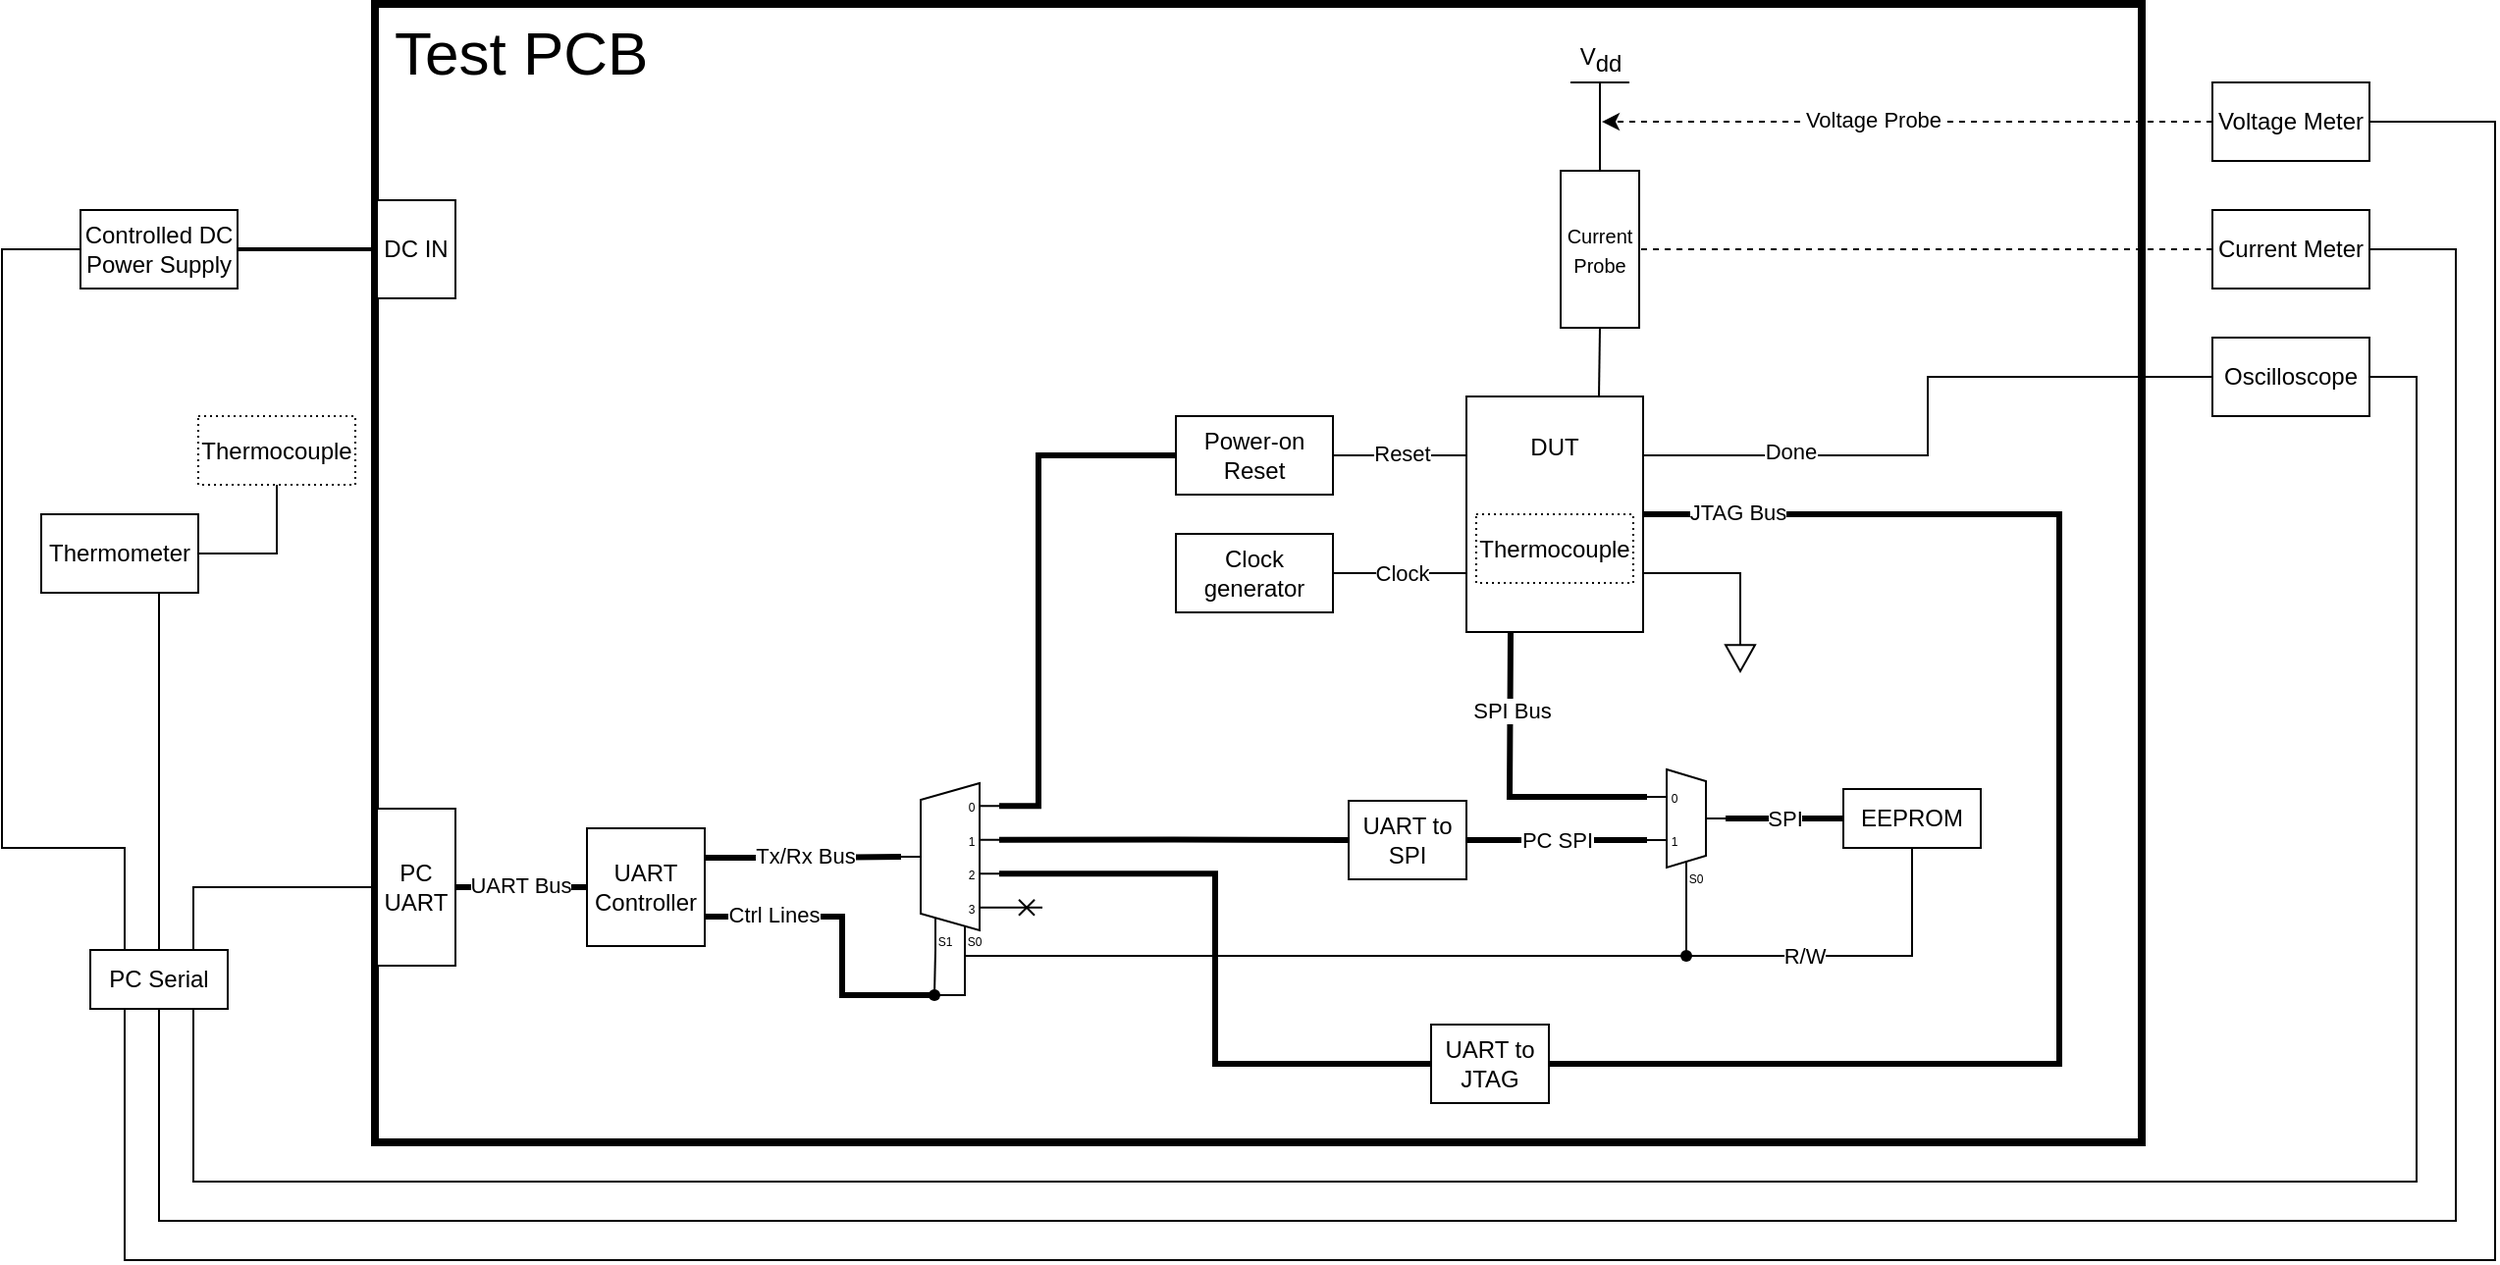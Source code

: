 <mxfile version="24.7.1" type="device">
  <diagram name="Page-1" id="jdsrJKQQJvrj5TsC79xN">
    <mxGraphModel dx="1562" dy="818" grid="1" gridSize="10" guides="1" tooltips="1" connect="1" arrows="1" fold="1" page="1" pageScale="1" pageWidth="1654" pageHeight="1169" math="0" shadow="0">
      <root>
        <mxCell id="0" />
        <mxCell id="1" parent="0" />
        <mxCell id="AhyQFol9iE1XHPI1_2-C-85" value="&lt;div style=&quot;font-size: 31px; padding-left: 8px;&quot;&gt;Test PCB&lt;/div&gt;&lt;div style=&quot;font-size: 31px;&quot;&gt;&lt;br style=&quot;font-size: 31px;&quot;&gt;&lt;/div&gt;" style="rounded=0;whiteSpace=wrap;html=1;verticalAlign=top;align=left;fontSize=31;strokeWidth=4;perimeterSpacing=0;" parent="1" vertex="1">
          <mxGeometry x="440" y="270" width="900" height="580" as="geometry" />
        </mxCell>
        <mxCell id="tseDFiqmj2iWgsH7JX1f-3" value="" style="shadow=0;dashed=0;align=center;html=1;strokeWidth=1;shape=mxgraph.electrical.abstract.mux2;whiteSpace=wrap;" parent="1" vertex="1">
          <mxGeometry x="1088" y="660" width="40" height="60" as="geometry" />
        </mxCell>
        <mxCell id="AhyQFol9iE1XHPI1_2-C-49" style="edgeStyle=orthogonalEdgeStyle;rounded=0;orthogonalLoop=1;jettySize=auto;html=1;exitX=1;exitY=0.507;exitDx=0;exitDy=3;exitPerimeter=0;entryX=0;entryY=0.5;entryDx=0;entryDy=0;endArrow=none;endFill=0;strokeWidth=3;" parent="1" source="tseDFiqmj2iWgsH7JX1f-4" target="AhyQFol9iE1XHPI1_2-C-50" edge="1">
          <mxGeometry relative="1" as="geometry">
            <mxPoint x="788" y="810" as="targetPoint" />
          </mxGeometry>
        </mxCell>
        <mxCell id="AhyQFol9iE1XHPI1_2-C-79" style="edgeStyle=orthogonalEdgeStyle;rounded=0;orthogonalLoop=1;jettySize=auto;html=1;exitX=0.45;exitY=1;exitDx=10;exitDy=0;exitPerimeter=0;entryX=0.7;entryY=0.7;entryDx=0;entryDy=0;entryPerimeter=0;endArrow=none;endFill=0;" parent="1" source="tseDFiqmj2iWgsH7JX1f-4" target="AhyQFol9iE1XHPI1_2-C-58" edge="1">
          <mxGeometry relative="1" as="geometry">
            <mxPoint x="741" y="780" as="targetPoint" />
            <Array as="points">
              <mxPoint x="741" y="775" />
            </Array>
          </mxGeometry>
        </mxCell>
        <mxCell id="AhyQFol9iE1XHPI1_2-C-89" style="edgeStyle=orthogonalEdgeStyle;rounded=0;orthogonalLoop=1;jettySize=auto;html=1;exitX=1;exitY=0.71;exitDx=0;exitDy=3;exitPerimeter=0;endArrow=cross;endFill=0;" parent="1" source="tseDFiqmj2iWgsH7JX1f-4" edge="1">
          <mxGeometry relative="1" as="geometry">
            <mxPoint x="780" y="730" as="targetPoint" />
          </mxGeometry>
        </mxCell>
        <mxCell id="tseDFiqmj2iWgsH7JX1f-4" value="" style="shadow=0;dashed=0;align=center;html=1;strokeWidth=1;shape=mxgraph.electrical.abstract.mux2;operation=demux;whiteSpace=wrap;selectorPins=2;" parent="1" vertex="1">
          <mxGeometry x="708" y="667" width="50" height="85" as="geometry" />
        </mxCell>
        <mxCell id="tseDFiqmj2iWgsH7JX1f-11" style="edgeStyle=orthogonalEdgeStyle;rounded=0;orthogonalLoop=1;jettySize=auto;html=1;exitX=0;exitY=0.75;exitDx=0;exitDy=0;endArrow=none;endFill=0;" parent="1" source="tseDFiqmj2iWgsH7JX1f-8" edge="1">
          <mxGeometry relative="1" as="geometry">
            <mxPoint x="898" y="560" as="targetPoint" />
          </mxGeometry>
        </mxCell>
        <mxCell id="tseDFiqmj2iWgsH7JX1f-13" value="&lt;div&gt;Clock&lt;/div&gt;" style="edgeLabel;html=1;align=center;verticalAlign=middle;resizable=1;points=[];movable=1;rotatable=1;deletable=1;editable=1;locked=0;connectable=1;" parent="tseDFiqmj2iWgsH7JX1f-11" vertex="1" connectable="0">
          <mxGeometry x="0.15" y="-2" relative="1" as="geometry">
            <mxPoint x="23" y="1" as="offset" />
          </mxGeometry>
        </mxCell>
        <mxCell id="AhyQFol9iE1XHPI1_2-C-1" style="edgeStyle=orthogonalEdgeStyle;rounded=0;orthogonalLoop=1;jettySize=auto;html=1;exitX=1;exitY=0.25;exitDx=0;exitDy=0;endArrow=none;endFill=0;entryX=0;entryY=0.5;entryDx=0;entryDy=0;" parent="1" source="tseDFiqmj2iWgsH7JX1f-8" target="AhyQFol9iE1XHPI1_2-C-93" edge="1">
          <mxGeometry relative="1" as="geometry">
            <mxPoint x="1198" y="500" as="targetPoint" />
          </mxGeometry>
        </mxCell>
        <mxCell id="AhyQFol9iE1XHPI1_2-C-2" value="Done" style="edgeLabel;html=1;align=center;verticalAlign=middle;resizable=1;points=[];movable=1;rotatable=1;deletable=1;editable=1;locked=0;connectable=1;" parent="AhyQFol9iE1XHPI1_2-C-1" connectable="0" vertex="1">
          <mxGeometry x="-0.095" y="-2" relative="1" as="geometry">
            <mxPoint x="-72" y="2" as="offset" />
          </mxGeometry>
        </mxCell>
        <mxCell id="AhyQFol9iE1XHPI1_2-C-12" style="edgeStyle=orthogonalEdgeStyle;rounded=0;orthogonalLoop=1;jettySize=auto;html=1;exitX=1;exitY=0.5;exitDx=0;exitDy=0;endArrow=none;endFill=0;strokeWidth=3;entryX=1;entryY=0.5;entryDx=0;entryDy=0;" parent="1" source="tseDFiqmj2iWgsH7JX1f-8" target="AhyQFol9iE1XHPI1_2-C-50" edge="1">
          <mxGeometry relative="1" as="geometry">
            <mxPoint x="1298" y="620" as="targetPoint" />
            <Array as="points">
              <mxPoint x="1298" y="530" />
              <mxPoint x="1298" y="810" />
            </Array>
          </mxGeometry>
        </mxCell>
        <mxCell id="AhyQFol9iE1XHPI1_2-C-51" value="JTAG Bus" style="edgeLabel;html=1;align=center;verticalAlign=middle;resizable=0;points=[];" parent="AhyQFol9iE1XHPI1_2-C-12" connectable="0" vertex="1">
          <mxGeometry x="-0.835" y="1" relative="1" as="geometry">
            <mxPoint x="-14" as="offset" />
          </mxGeometry>
        </mxCell>
        <mxCell id="AhyQFol9iE1XHPI1_2-C-17" style="edgeStyle=elbowEdgeStyle;rounded=0;orthogonalLoop=1;jettySize=auto;html=1;exitX=0.25;exitY=1;exitDx=0;exitDy=0;endArrow=none;endFill=0;strokeWidth=3;entryX=0;entryY=0.183;entryDx=0;entryDy=3;entryPerimeter=0;" parent="1" source="tseDFiqmj2iWgsH7JX1f-8" target="tseDFiqmj2iWgsH7JX1f-3" edge="1">
          <mxGeometry relative="1" as="geometry">
            <mxPoint x="1018" y="710" as="targetPoint" />
            <Array as="points">
              <mxPoint x="1018" y="650" />
            </Array>
          </mxGeometry>
        </mxCell>
        <mxCell id="AhyQFol9iE1XHPI1_2-C-18" value="SPI Bus" style="edgeLabel;html=1;align=center;verticalAlign=middle;resizable=0;points=[];rotation=0;" parent="AhyQFol9iE1XHPI1_2-C-17" connectable="0" vertex="1">
          <mxGeometry x="0.376" relative="1" as="geometry">
            <mxPoint x="-21" y="-44" as="offset" />
          </mxGeometry>
        </mxCell>
        <mxCell id="tseDFiqmj2iWgsH7JX1f-8" value="DUT" style="rounded=0;whiteSpace=wrap;html=1;verticalAlign=top;spacingTop=12;" parent="1" vertex="1">
          <mxGeometry x="996" y="470" width="90" height="120" as="geometry" />
        </mxCell>
        <mxCell id="tseDFiqmj2iWgsH7JX1f-12" value="&lt;div&gt;Clock generator&lt;/div&gt;" style="rounded=0;whiteSpace=wrap;html=1;" parent="1" vertex="1">
          <mxGeometry x="848" y="540" width="80" height="40" as="geometry" />
        </mxCell>
        <mxCell id="AhyQFol9iE1XHPI1_2-C-42" style="edgeStyle=orthogonalEdgeStyle;rounded=0;orthogonalLoop=1;jettySize=auto;html=1;exitX=0;exitY=0.5;exitDx=0;exitDy=0;entryX=1;entryY=0.101;entryDx=0;entryDy=3;entryPerimeter=0;endArrow=none;endFill=0;strokeWidth=3;" parent="1" edge="1">
          <mxGeometry relative="1" as="geometry">
            <mxPoint x="758" y="678.625" as="targetPoint" />
            <mxPoint x="848" y="500" as="sourcePoint" />
            <Array as="points">
              <mxPoint x="778" y="500" />
              <mxPoint x="778" y="679" />
            </Array>
          </mxGeometry>
        </mxCell>
        <mxCell id="tseDFiqmj2iWgsH7JX1f-16" value="&lt;div&gt;Power-on Reset&lt;br&gt;&lt;/div&gt;" style="rounded=0;whiteSpace=wrap;html=1;" parent="1" vertex="1">
          <mxGeometry x="848" y="480" width="80" height="40" as="geometry" />
        </mxCell>
        <mxCell id="tseDFiqmj2iWgsH7JX1f-17" style="edgeStyle=orthogonalEdgeStyle;rounded=0;orthogonalLoop=1;jettySize=auto;html=1;exitX=1;exitY=0.5;exitDx=0;exitDy=0;entryX=0;entryY=0.25;entryDx=0;entryDy=0;endArrow=none;endFill=0;" parent="1" source="tseDFiqmj2iWgsH7JX1f-16" target="tseDFiqmj2iWgsH7JX1f-8" edge="1">
          <mxGeometry relative="1" as="geometry" />
        </mxCell>
        <mxCell id="tseDFiqmj2iWgsH7JX1f-18" value="Reset" style="edgeLabel;html=1;align=center;verticalAlign=middle;resizable=1;points=[];movable=1;rotatable=1;deletable=1;editable=1;locked=0;connectable=1;" parent="tseDFiqmj2iWgsH7JX1f-17" vertex="1" connectable="0">
          <mxGeometry x="0.64" relative="1" as="geometry">
            <mxPoint x="-21" y="-1" as="offset" />
          </mxGeometry>
        </mxCell>
        <mxCell id="AhyQFol9iE1XHPI1_2-C-109" style="edgeStyle=orthogonalEdgeStyle;rounded=0;orthogonalLoop=1;jettySize=auto;html=1;exitX=0.5;exitY=0;exitDx=0;exitDy=0;exitPerimeter=0;entryX=0.5;entryY=0;entryDx=0;entryDy=0;endArrow=none;endFill=0;" parent="1" source="AhyQFol9iE1XHPI1_2-C-4" target="AhyQFol9iE1XHPI1_2-C-108" edge="1">
          <mxGeometry relative="1" as="geometry" />
        </mxCell>
        <mxCell id="AhyQFol9iE1XHPI1_2-C-4" value="V&lt;sub style=&quot;font-size: 12px;&quot;&gt;dd&lt;/sub&gt;" style="verticalLabelPosition=top;verticalAlign=bottom;shape=mxgraph.electrical.signal_sources.vdd;shadow=0;dashed=0;align=center;strokeWidth=1;fontSize=12;html=1;flipV=1;" parent="1" vertex="1">
          <mxGeometry x="1049" y="310" width="30" height="30" as="geometry" />
        </mxCell>
        <mxCell id="AhyQFol9iE1XHPI1_2-C-9" style="edgeStyle=orthogonalEdgeStyle;rounded=0;orthogonalLoop=1;jettySize=auto;html=1;exitX=0.5;exitY=0;exitDx=0;exitDy=0;exitPerimeter=0;entryX=1;entryY=0.75;entryDx=0;entryDy=0;endArrow=none;endFill=0;" parent="1" source="AhyQFol9iE1XHPI1_2-C-6" target="tseDFiqmj2iWgsH7JX1f-8" edge="1">
          <mxGeometry relative="1" as="geometry" />
        </mxCell>
        <mxCell id="AhyQFol9iE1XHPI1_2-C-6" value="" style="pointerEvents=1;verticalLabelPosition=bottom;shadow=0;dashed=0;align=center;html=1;verticalAlign=top;shape=mxgraph.electrical.signal_sources.signal_ground;" parent="1" vertex="1">
          <mxGeometry x="1128" y="590" width="15" height="20" as="geometry" />
        </mxCell>
        <mxCell id="AhyQFol9iE1XHPI1_2-C-19" value="&lt;div&gt;EEPROM&lt;/div&gt;" style="rounded=0;whiteSpace=wrap;html=1;" parent="1" vertex="1">
          <mxGeometry x="1188" y="670" width="70" height="30" as="geometry" />
        </mxCell>
        <mxCell id="AhyQFol9iE1XHPI1_2-C-21" value="SPI" style="edgeStyle=elbowEdgeStyle;rounded=0;orthogonalLoop=1;jettySize=auto;html=1;exitX=0;exitY=0.5;exitDx=0;exitDy=0;entryX=1;entryY=0.5;entryDx=0;entryDy=-5;entryPerimeter=0;endArrow=none;endFill=0;strokeWidth=3;elbow=vertical;" parent="1" source="AhyQFol9iE1XHPI1_2-C-19" target="tseDFiqmj2iWgsH7JX1f-3" edge="1">
          <mxGeometry relative="1" as="geometry" />
        </mxCell>
        <mxCell id="AhyQFol9iE1XHPI1_2-C-24" value="&lt;div&gt;UART to SPI&lt;br&gt;&lt;/div&gt;" style="rounded=0;whiteSpace=wrap;html=1;" parent="1" vertex="1">
          <mxGeometry x="936" y="676" width="60" height="40" as="geometry" />
        </mxCell>
        <mxCell id="AhyQFol9iE1XHPI1_2-C-25" value="PC SPI" style="edgeStyle=elbowEdgeStyle;rounded=0;orthogonalLoop=1;jettySize=auto;html=1;exitX=1;exitY=0.5;exitDx=0;exitDy=0;entryX=0;entryY=0.55;entryDx=0;entryDy=3;entryPerimeter=0;endArrow=none;endFill=0;strokeWidth=3;elbow=vertical;" parent="1" source="AhyQFol9iE1XHPI1_2-C-24" target="tseDFiqmj2iWgsH7JX1f-3" edge="1">
          <mxGeometry relative="1" as="geometry" />
        </mxCell>
        <mxCell id="AhyQFol9iE1XHPI1_2-C-35" value="" style="shape=waypoint;sketch=0;fillStyle=solid;size=6;pointerEvents=1;points=[];fillColor=none;resizable=0;rotatable=0;perimeter=centerPerimeter;snapToPoint=1;" parent="1" vertex="1">
          <mxGeometry x="1098" y="745" width="20" height="20" as="geometry" />
        </mxCell>
        <mxCell id="AhyQFol9iE1XHPI1_2-C-36" style="edgeStyle=orthogonalEdgeStyle;rounded=0;orthogonalLoop=1;jettySize=auto;html=1;exitX=0.5;exitY=1;exitDx=0;exitDy=0;entryX=0.65;entryY=0.85;entryDx=0;entryDy=0;entryPerimeter=0;endArrow=none;endFill=0;" parent="1" source="AhyQFol9iE1XHPI1_2-C-19" target="AhyQFol9iE1XHPI1_2-C-35" edge="1">
          <mxGeometry relative="1" as="geometry">
            <Array as="points">
              <mxPoint x="1223" y="755" />
            </Array>
          </mxGeometry>
        </mxCell>
        <mxCell id="AhyQFol9iE1XHPI1_2-C-40" value="R/W" style="edgeLabel;html=1;align=center;verticalAlign=middle;resizable=0;points=[];" parent="AhyQFol9iE1XHPI1_2-C-36" connectable="0" vertex="1">
          <mxGeometry x="0.224" y="-1" relative="1" as="geometry">
            <mxPoint x="-6" y="1" as="offset" />
          </mxGeometry>
        </mxCell>
        <mxCell id="AhyQFol9iE1XHPI1_2-C-38" style="edgeStyle=orthogonalEdgeStyle;rounded=0;orthogonalLoop=1;jettySize=auto;html=1;exitX=0.25;exitY=1;exitDx=10;exitDy=0;exitPerimeter=0;entryX=0.35;entryY=0;entryDx=0;entryDy=0;entryPerimeter=0;endArrow=none;endFill=0;" parent="1" source="tseDFiqmj2iWgsH7JX1f-3" target="AhyQFol9iE1XHPI1_2-C-35" edge="1">
          <mxGeometry relative="1" as="geometry" />
        </mxCell>
        <mxCell id="AhyQFol9iE1XHPI1_2-C-47" style="edgeStyle=orthogonalEdgeStyle;rounded=0;orthogonalLoop=1;jettySize=auto;html=1;exitX=1;exitY=0.304;exitDx=0;exitDy=3;exitPerimeter=0;entryX=0;entryY=0.5;entryDx=0;entryDy=0;endArrow=none;endFill=0;strokeWidth=3;" parent="1" source="tseDFiqmj2iWgsH7JX1f-4" target="AhyQFol9iE1XHPI1_2-C-24" edge="1">
          <mxGeometry relative="1" as="geometry">
            <mxPoint x="888" y="696" as="targetPoint" />
            <Array as="points" />
          </mxGeometry>
        </mxCell>
        <mxCell id="AhyQFol9iE1XHPI1_2-C-50" value="&lt;div&gt;UART to JTAG&lt;br&gt;&lt;/div&gt;" style="rounded=0;whiteSpace=wrap;html=1;" parent="1" vertex="1">
          <mxGeometry x="978" y="790" width="60" height="40" as="geometry" />
        </mxCell>
        <mxCell id="AhyQFol9iE1XHPI1_2-C-82" style="edgeStyle=orthogonalEdgeStyle;rounded=0;orthogonalLoop=1;jettySize=auto;html=1;exitX=0;exitY=0.5;exitDx=0;exitDy=0;endArrow=none;endFill=0;strokeWidth=3;entryX=1;entryY=0.5;entryDx=0;entryDy=0;" parent="1" source="AhyQFol9iE1XHPI1_2-C-54" target="AhyQFol9iE1XHPI1_2-C-84" edge="1">
          <mxGeometry relative="1" as="geometry">
            <mxPoint x="438" y="720" as="targetPoint" />
          </mxGeometry>
        </mxCell>
        <mxCell id="AhyQFol9iE1XHPI1_2-C-83" value="UART Bus" style="edgeLabel;html=1;align=center;verticalAlign=middle;resizable=0;points=[];" parent="AhyQFol9iE1XHPI1_2-C-82" connectable="0" vertex="1">
          <mxGeometry x="0.05" y="1" relative="1" as="geometry">
            <mxPoint x="1" y="-2" as="offset" />
          </mxGeometry>
        </mxCell>
        <mxCell id="AhyQFol9iE1XHPI1_2-C-54" value="&lt;div&gt;UART&lt;/div&gt;&lt;div&gt;Controller&lt;br&gt;&lt;/div&gt;" style="rounded=0;whiteSpace=wrap;html=1;" parent="1" vertex="1">
          <mxGeometry x="548" y="690" width="60" height="60" as="geometry" />
        </mxCell>
        <mxCell id="AhyQFol9iE1XHPI1_2-C-55" style="edgeStyle=orthogonalEdgeStyle;rounded=0;orthogonalLoop=1;jettySize=auto;html=1;exitX=1;exitY=0.25;exitDx=0;exitDy=0;entryX=0;entryY=0.441;entryDx=0;entryDy=0;entryPerimeter=0;endArrow=none;endFill=0;strokeWidth=3;" parent="1" source="AhyQFol9iE1XHPI1_2-C-54" target="tseDFiqmj2iWgsH7JX1f-4" edge="1">
          <mxGeometry relative="1" as="geometry" />
        </mxCell>
        <mxCell id="AhyQFol9iE1XHPI1_2-C-56" value="Tx/Rx Bus" style="edgeLabel;html=1;align=center;verticalAlign=middle;resizable=0;points=[];" parent="AhyQFol9iE1XHPI1_2-C-55" connectable="0" vertex="1">
          <mxGeometry x="-0.303" y="1" relative="1" as="geometry">
            <mxPoint x="16" as="offset" />
          </mxGeometry>
        </mxCell>
        <mxCell id="AhyQFol9iE1XHPI1_2-C-58" value="" style="shape=waypoint;sketch=0;fillStyle=solid;size=6;pointerEvents=1;points=[];fillColor=none;resizable=0;rotatable=0;perimeter=centerPerimeter;snapToPoint=1;" parent="1" vertex="1">
          <mxGeometry x="715" y="765" width="20" height="20" as="geometry" />
        </mxCell>
        <mxCell id="AhyQFol9iE1XHPI1_2-C-69" style="edgeStyle=orthogonalEdgeStyle;rounded=0;orthogonalLoop=1;jettySize=auto;html=1;exitX=1;exitY=0.75;exitDx=0;exitDy=0;strokeWidth=3;endArrow=none;endFill=0;entryX=0.85;entryY=0.5;entryDx=0;entryDy=0;entryPerimeter=0;" parent="1" source="AhyQFol9iE1XHPI1_2-C-54" target="AhyQFol9iE1XHPI1_2-C-58" edge="1">
          <mxGeometry relative="1" as="geometry">
            <mxPoint x="718" y="775" as="targetPoint" />
            <Array as="points">
              <mxPoint x="678" y="735" />
              <mxPoint x="678" y="775" />
            </Array>
          </mxGeometry>
        </mxCell>
        <mxCell id="AhyQFol9iE1XHPI1_2-C-71" value="Ctrl Lines" style="edgeLabel;html=1;align=center;verticalAlign=middle;resizable=0;points=[];" parent="AhyQFol9iE1XHPI1_2-C-69" connectable="0" vertex="1">
          <mxGeometry x="-0.636" relative="1" as="geometry">
            <mxPoint x="6" y="-1" as="offset" />
          </mxGeometry>
        </mxCell>
        <mxCell id="AhyQFol9iE1XHPI1_2-C-77" style="edgeStyle=orthogonalEdgeStyle;rounded=0;orthogonalLoop=1;jettySize=auto;html=1;exitX=0.15;exitY=1;exitDx=10;exitDy=0;exitPerimeter=0;entryX=0.7;entryY=0.1;entryDx=0;entryDy=0;entryPerimeter=0;endArrow=none;endFill=0;" parent="1" source="tseDFiqmj2iWgsH7JX1f-4" target="AhyQFol9iE1XHPI1_2-C-58" edge="1">
          <mxGeometry relative="1" as="geometry" />
        </mxCell>
        <mxCell id="AhyQFol9iE1XHPI1_2-C-80" style="edgeStyle=orthogonalEdgeStyle;rounded=0;orthogonalLoop=1;jettySize=auto;html=1;exitX=0.45;exitY=1;exitDx=10;exitDy=0;exitPerimeter=0;entryX=-0.05;entryY=0.35;entryDx=0;entryDy=0;entryPerimeter=0;endArrow=none;endFill=0;" parent="1" source="tseDFiqmj2iWgsH7JX1f-4" target="AhyQFol9iE1XHPI1_2-C-35" edge="1">
          <mxGeometry relative="1" as="geometry">
            <Array as="points">
              <mxPoint x="741" y="755" />
            </Array>
          </mxGeometry>
        </mxCell>
        <mxCell id="AhyQFol9iE1XHPI1_2-C-84" value="PC UART" style="rounded=0;whiteSpace=wrap;html=1;" parent="1" vertex="1">
          <mxGeometry x="441" y="680" width="40" height="80" as="geometry" />
        </mxCell>
        <mxCell id="AhyQFol9iE1XHPI1_2-C-103" style="edgeStyle=orthogonalEdgeStyle;rounded=0;orthogonalLoop=1;jettySize=auto;html=1;exitX=1;exitY=0.5;exitDx=0;exitDy=0;entryX=0;entryY=0.5;entryDx=0;entryDy=0;endArrow=none;endFill=0;strokeWidth=2;" parent="1" source="AhyQFol9iE1XHPI1_2-C-90" target="AhyQFol9iE1XHPI1_2-C-99" edge="1">
          <mxGeometry relative="1" as="geometry" />
        </mxCell>
        <mxCell id="AhyQFol9iE1XHPI1_2-C-90" value="Controlled DC Power Supply" style="rounded=0;whiteSpace=wrap;html=1;" parent="1" vertex="1">
          <mxGeometry x="290" y="375" width="80" height="40" as="geometry" />
        </mxCell>
        <mxCell id="AhyQFol9iE1XHPI1_2-C-111" style="edgeStyle=orthogonalEdgeStyle;rounded=0;orthogonalLoop=1;jettySize=auto;html=1;exitX=0;exitY=0.5;exitDx=0;exitDy=0;entryX=1;entryY=0.5;entryDx=0;entryDy=0;endArrow=none;endFill=0;dashed=1;" parent="1" source="AhyQFol9iE1XHPI1_2-C-91" target="AhyQFol9iE1XHPI1_2-C-108" edge="1">
          <mxGeometry relative="1" as="geometry" />
        </mxCell>
        <mxCell id="AhyQFol9iE1XHPI1_2-C-91" value="Current Meter" style="rounded=0;whiteSpace=wrap;html=1;" parent="1" vertex="1">
          <mxGeometry x="1376" y="375" width="80" height="40" as="geometry" />
        </mxCell>
        <mxCell id="AhyQFol9iE1XHPI1_2-C-92" value="Voltage Meter" style="rounded=0;whiteSpace=wrap;html=1;" parent="1" vertex="1">
          <mxGeometry x="1376" y="310" width="80" height="40" as="geometry" />
        </mxCell>
        <mxCell id="AhyQFol9iE1XHPI1_2-C-93" value="Oscilloscope" style="rounded=0;whiteSpace=wrap;html=1;" parent="1" vertex="1">
          <mxGeometry x="1376" y="440" width="80" height="40" as="geometry" />
        </mxCell>
        <mxCell id="AhyQFol9iE1XHPI1_2-C-120" style="edgeStyle=orthogonalEdgeStyle;rounded=0;orthogonalLoop=1;jettySize=auto;html=1;exitX=1;exitY=0.5;exitDx=0;exitDy=0;entryX=0.5;entryY=1;entryDx=0;entryDy=0;endArrow=none;endFill=0;" parent="1" source="AhyQFol9iE1XHPI1_2-C-94" target="AhyQFol9iE1XHPI1_2-C-122" edge="1">
          <mxGeometry relative="1" as="geometry">
            <mxPoint x="380" y="550" as="targetPoint" />
          </mxGeometry>
        </mxCell>
        <mxCell id="AhyQFol9iE1XHPI1_2-C-94" value="Thermometer" style="rounded=0;whiteSpace=wrap;html=1;" parent="1" vertex="1">
          <mxGeometry x="270" y="530" width="80" height="40" as="geometry" />
        </mxCell>
        <mxCell id="AhyQFol9iE1XHPI1_2-C-115" style="edgeStyle=orthogonalEdgeStyle;rounded=0;orthogonalLoop=1;jettySize=auto;html=1;exitX=0.75;exitY=1;exitDx=0;exitDy=0;entryX=1;entryY=0.5;entryDx=0;entryDy=0;endArrow=none;endFill=0;" parent="1" source="AhyQFol9iE1XHPI1_2-C-95" target="AhyQFol9iE1XHPI1_2-C-93" edge="1">
          <mxGeometry relative="1" as="geometry">
            <Array as="points">
              <mxPoint x="348" y="870" />
              <mxPoint x="1480" y="870" />
              <mxPoint x="1480" y="460" />
            </Array>
          </mxGeometry>
        </mxCell>
        <mxCell id="AhyQFol9iE1XHPI1_2-C-116" style="edgeStyle=orthogonalEdgeStyle;rounded=0;orthogonalLoop=1;jettySize=auto;html=1;exitX=0.5;exitY=1;exitDx=0;exitDy=0;entryX=1;entryY=0.5;entryDx=0;entryDy=0;endArrow=none;endFill=0;" parent="1" source="AhyQFol9iE1XHPI1_2-C-95" target="AhyQFol9iE1XHPI1_2-C-91" edge="1">
          <mxGeometry relative="1" as="geometry">
            <Array as="points">
              <mxPoint x="330" y="890" />
              <mxPoint x="1500" y="890" />
              <mxPoint x="1500" y="395" />
            </Array>
          </mxGeometry>
        </mxCell>
        <mxCell id="AhyQFol9iE1XHPI1_2-C-117" style="edgeStyle=orthogonalEdgeStyle;rounded=0;orthogonalLoop=1;jettySize=auto;html=1;exitX=0.25;exitY=1;exitDx=0;exitDy=0;entryX=1;entryY=0.5;entryDx=0;entryDy=0;endArrow=none;endFill=0;" parent="1" source="AhyQFol9iE1XHPI1_2-C-95" target="AhyQFol9iE1XHPI1_2-C-92" edge="1">
          <mxGeometry relative="1" as="geometry">
            <Array as="points">
              <mxPoint x="313" y="910" />
              <mxPoint x="1520" y="910" />
              <mxPoint x="1520" y="330" />
            </Array>
          </mxGeometry>
        </mxCell>
        <mxCell id="AhyQFol9iE1XHPI1_2-C-118" style="edgeStyle=orthogonalEdgeStyle;rounded=0;orthogonalLoop=1;jettySize=auto;html=1;exitX=0.25;exitY=0;exitDx=0;exitDy=0;entryX=0;entryY=0.5;entryDx=0;entryDy=0;endArrow=none;endFill=0;" parent="1" source="AhyQFol9iE1XHPI1_2-C-95" target="AhyQFol9iE1XHPI1_2-C-90" edge="1">
          <mxGeometry relative="1" as="geometry">
            <Array as="points">
              <mxPoint x="313" y="700" />
              <mxPoint x="250" y="700" />
              <mxPoint x="250" y="395" />
            </Array>
          </mxGeometry>
        </mxCell>
        <mxCell id="AhyQFol9iE1XHPI1_2-C-119" style="edgeStyle=orthogonalEdgeStyle;rounded=0;orthogonalLoop=1;jettySize=auto;html=1;exitX=0.5;exitY=0;exitDx=0;exitDy=0;entryX=0.75;entryY=1;entryDx=0;entryDy=0;endArrow=none;endFill=0;" parent="1" source="AhyQFol9iE1XHPI1_2-C-95" target="AhyQFol9iE1XHPI1_2-C-94" edge="1">
          <mxGeometry relative="1" as="geometry" />
        </mxCell>
        <mxCell id="AhyQFol9iE1XHPI1_2-C-128" style="edgeStyle=orthogonalEdgeStyle;rounded=0;orthogonalLoop=1;jettySize=auto;html=1;exitX=0.75;exitY=0;exitDx=0;exitDy=0;entryX=0;entryY=0.5;entryDx=0;entryDy=0;endArrow=none;endFill=0;" parent="1" source="AhyQFol9iE1XHPI1_2-C-95" target="AhyQFol9iE1XHPI1_2-C-84" edge="1">
          <mxGeometry relative="1" as="geometry" />
        </mxCell>
        <mxCell id="AhyQFol9iE1XHPI1_2-C-95" value="&lt;div&gt;PC Serial&lt;br&gt;&lt;/div&gt;" style="rounded=0;whiteSpace=wrap;html=1;" parent="1" vertex="1">
          <mxGeometry x="295" y="752" width="70" height="30" as="geometry" />
        </mxCell>
        <mxCell id="AhyQFol9iE1XHPI1_2-C-99" value="DC IN" style="rounded=0;whiteSpace=wrap;html=1;" parent="1" vertex="1">
          <mxGeometry x="441" y="370" width="40" height="50" as="geometry" />
        </mxCell>
        <mxCell id="AhyQFol9iE1XHPI1_2-C-105" style="edgeStyle=orthogonalEdgeStyle;rounded=0;orthogonalLoop=1;jettySize=auto;html=1;exitX=0;exitY=0.5;exitDx=0;exitDy=0;entryX=0.533;entryY=0.333;entryDx=0;entryDy=0;entryPerimeter=0;dashed=1;" parent="1" source="AhyQFol9iE1XHPI1_2-C-92" target="AhyQFol9iE1XHPI1_2-C-4" edge="1">
          <mxGeometry relative="1" as="geometry" />
        </mxCell>
        <mxCell id="AhyQFol9iE1XHPI1_2-C-106" value="Voltage Probe" style="edgeLabel;html=1;align=center;verticalAlign=middle;resizable=0;points=[];" parent="AhyQFol9iE1XHPI1_2-C-105" connectable="0" vertex="1">
          <mxGeometry x="0.343" y="1" relative="1" as="geometry">
            <mxPoint x="36" y="-2" as="offset" />
          </mxGeometry>
        </mxCell>
        <mxCell id="AhyQFol9iE1XHPI1_2-C-110" style="edgeStyle=orthogonalEdgeStyle;rounded=0;orthogonalLoop=1;jettySize=auto;html=1;exitX=0.5;exitY=1;exitDx=0;exitDy=0;entryX=0.75;entryY=0;entryDx=0;entryDy=0;endArrow=none;endFill=0;" parent="1" source="AhyQFol9iE1XHPI1_2-C-108" target="tseDFiqmj2iWgsH7JX1f-8" edge="1">
          <mxGeometry relative="1" as="geometry" />
        </mxCell>
        <mxCell id="AhyQFol9iE1XHPI1_2-C-108" value="&lt;font style=&quot;font-size: 10px;&quot;&gt;Current Probe&lt;/font&gt;" style="rounded=0;whiteSpace=wrap;html=1;" parent="1" vertex="1">
          <mxGeometry x="1044" y="355" width="40" height="80" as="geometry" />
        </mxCell>
        <mxCell id="AhyQFol9iE1XHPI1_2-C-122" value="Thermocouple " style="rounded=0;whiteSpace=wrap;html=1;dashed=1;dashPattern=1 2;" parent="1" vertex="1">
          <mxGeometry x="350" y="480" width="80" height="35" as="geometry" />
        </mxCell>
        <mxCell id="0LhbFTfVdvBc1zgAQCkY-1" value="Thermocouple " style="rounded=0;whiteSpace=wrap;html=1;dashed=1;dashPattern=1 2;" parent="1" vertex="1">
          <mxGeometry x="1001" y="530" width="80" height="35" as="geometry" />
        </mxCell>
      </root>
    </mxGraphModel>
  </diagram>
</mxfile>
